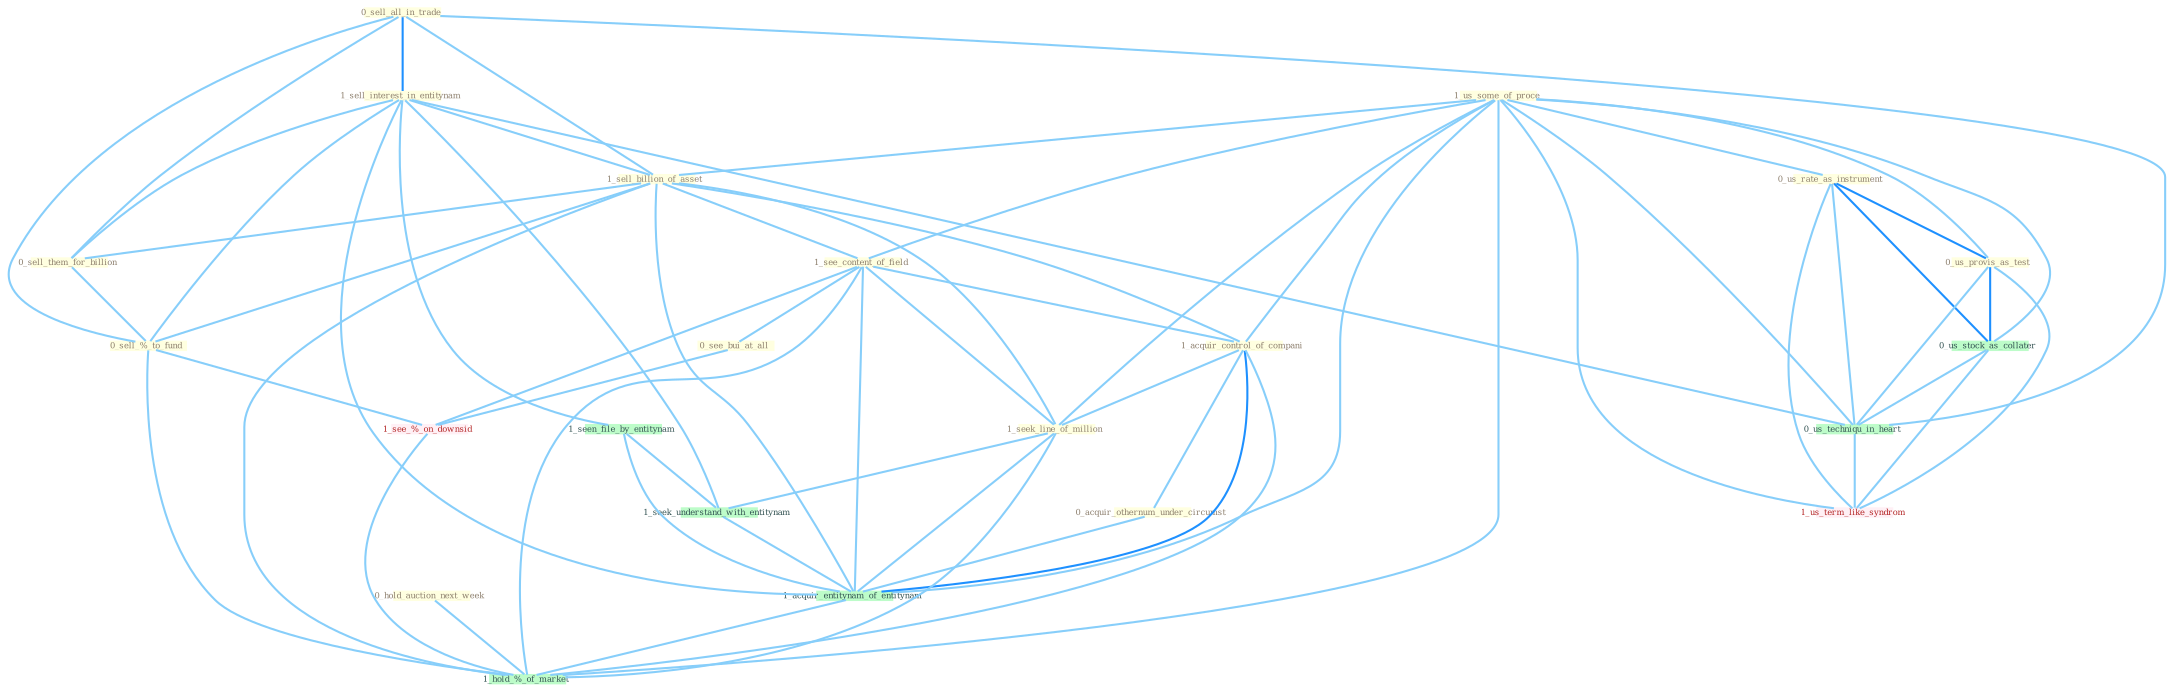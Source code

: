 Graph G{ 
    node
    [shape=polygon,style=filled,width=.5,height=.06,color="#BDFCC9",fixedsize=true,fontsize=4,
    fontcolor="#2f4f4f"];
    {node
    [color="#ffffe0", fontcolor="#8b7d6b"] "1_us_some_of_proce " "0_sell_all_in_trade " "1_sell_interest_in_entitynam " "0_us_rate_as_instrument " "1_sell_billion_of_asset " "1_see_content_of_field " "0_us_provis_as_test " "0_sell_them_for_billion " "0_see_bui_at_all " "0_hold_auction_next_week " "0_sell_%_to_fund " "1_acquir_control_of_compani " "0_acquir_othernum_under_circumst " "1_seek_line_of_million "}
{node [color="#fff0f5", fontcolor="#b22222"] "1_see_%_on_downsid " "1_us_term_like_syndrom "}
edge [color="#B0E2FF"];

	"1_us_some_of_proce " -- "0_us_rate_as_instrument " [w="1", color="#87cefa" ];
	"1_us_some_of_proce " -- "1_sell_billion_of_asset " [w="1", color="#87cefa" ];
	"1_us_some_of_proce " -- "1_see_content_of_field " [w="1", color="#87cefa" ];
	"1_us_some_of_proce " -- "0_us_provis_as_test " [w="1", color="#87cefa" ];
	"1_us_some_of_proce " -- "1_acquir_control_of_compani " [w="1", color="#87cefa" ];
	"1_us_some_of_proce " -- "1_seek_line_of_million " [w="1", color="#87cefa" ];
	"1_us_some_of_proce " -- "0_us_stock_as_collater " [w="1", color="#87cefa" ];
	"1_us_some_of_proce " -- "1_acquir_entitynam_of_entitynam " [w="1", color="#87cefa" ];
	"1_us_some_of_proce " -- "0_us_techniqu_in_heart " [w="1", color="#87cefa" ];
	"1_us_some_of_proce " -- "1_us_term_like_syndrom " [w="1", color="#87cefa" ];
	"1_us_some_of_proce " -- "1_hold_%_of_market " [w="1", color="#87cefa" ];
	"0_sell_all_in_trade " -- "1_sell_interest_in_entitynam " [w="2", color="#1e90ff" , len=0.8];
	"0_sell_all_in_trade " -- "1_sell_billion_of_asset " [w="1", color="#87cefa" ];
	"0_sell_all_in_trade " -- "0_sell_them_for_billion " [w="1", color="#87cefa" ];
	"0_sell_all_in_trade " -- "0_sell_%_to_fund " [w="1", color="#87cefa" ];
	"0_sell_all_in_trade " -- "0_us_techniqu_in_heart " [w="1", color="#87cefa" ];
	"1_sell_interest_in_entitynam " -- "1_sell_billion_of_asset " [w="1", color="#87cefa" ];
	"1_sell_interest_in_entitynam " -- "0_sell_them_for_billion " [w="1", color="#87cefa" ];
	"1_sell_interest_in_entitynam " -- "0_sell_%_to_fund " [w="1", color="#87cefa" ];
	"1_sell_interest_in_entitynam " -- "1_seen_file_by_entitynam " [w="1", color="#87cefa" ];
	"1_sell_interest_in_entitynam " -- "1_seek_understand_with_entitynam " [w="1", color="#87cefa" ];
	"1_sell_interest_in_entitynam " -- "1_acquir_entitynam_of_entitynam " [w="1", color="#87cefa" ];
	"1_sell_interest_in_entitynam " -- "0_us_techniqu_in_heart " [w="1", color="#87cefa" ];
	"0_us_rate_as_instrument " -- "0_us_provis_as_test " [w="2", color="#1e90ff" , len=0.8];
	"0_us_rate_as_instrument " -- "0_us_stock_as_collater " [w="2", color="#1e90ff" , len=0.8];
	"0_us_rate_as_instrument " -- "0_us_techniqu_in_heart " [w="1", color="#87cefa" ];
	"0_us_rate_as_instrument " -- "1_us_term_like_syndrom " [w="1", color="#87cefa" ];
	"1_sell_billion_of_asset " -- "1_see_content_of_field " [w="1", color="#87cefa" ];
	"1_sell_billion_of_asset " -- "0_sell_them_for_billion " [w="1", color="#87cefa" ];
	"1_sell_billion_of_asset " -- "0_sell_%_to_fund " [w="1", color="#87cefa" ];
	"1_sell_billion_of_asset " -- "1_acquir_control_of_compani " [w="1", color="#87cefa" ];
	"1_sell_billion_of_asset " -- "1_seek_line_of_million " [w="1", color="#87cefa" ];
	"1_sell_billion_of_asset " -- "1_acquir_entitynam_of_entitynam " [w="1", color="#87cefa" ];
	"1_sell_billion_of_asset " -- "1_hold_%_of_market " [w="1", color="#87cefa" ];
	"1_see_content_of_field " -- "0_see_bui_at_all " [w="1", color="#87cefa" ];
	"1_see_content_of_field " -- "1_acquir_control_of_compani " [w="1", color="#87cefa" ];
	"1_see_content_of_field " -- "1_seek_line_of_million " [w="1", color="#87cefa" ];
	"1_see_content_of_field " -- "1_acquir_entitynam_of_entitynam " [w="1", color="#87cefa" ];
	"1_see_content_of_field " -- "1_see_%_on_downsid " [w="1", color="#87cefa" ];
	"1_see_content_of_field " -- "1_hold_%_of_market " [w="1", color="#87cefa" ];
	"0_us_provis_as_test " -- "0_us_stock_as_collater " [w="2", color="#1e90ff" , len=0.8];
	"0_us_provis_as_test " -- "0_us_techniqu_in_heart " [w="1", color="#87cefa" ];
	"0_us_provis_as_test " -- "1_us_term_like_syndrom " [w="1", color="#87cefa" ];
	"0_sell_them_for_billion " -- "0_sell_%_to_fund " [w="1", color="#87cefa" ];
	"0_see_bui_at_all " -- "1_see_%_on_downsid " [w="1", color="#87cefa" ];
	"0_hold_auction_next_week " -- "1_hold_%_of_market " [w="1", color="#87cefa" ];
	"0_sell_%_to_fund " -- "1_see_%_on_downsid " [w="1", color="#87cefa" ];
	"0_sell_%_to_fund " -- "1_hold_%_of_market " [w="1", color="#87cefa" ];
	"1_acquir_control_of_compani " -- "0_acquir_othernum_under_circumst " [w="1", color="#87cefa" ];
	"1_acquir_control_of_compani " -- "1_seek_line_of_million " [w="1", color="#87cefa" ];
	"1_acquir_control_of_compani " -- "1_acquir_entitynam_of_entitynam " [w="2", color="#1e90ff" , len=0.8];
	"1_acquir_control_of_compani " -- "1_hold_%_of_market " [w="1", color="#87cefa" ];
	"0_acquir_othernum_under_circumst " -- "1_acquir_entitynam_of_entitynam " [w="1", color="#87cefa" ];
	"1_seek_line_of_million " -- "1_seek_understand_with_entitynam " [w="1", color="#87cefa" ];
	"1_seek_line_of_million " -- "1_acquir_entitynam_of_entitynam " [w="1", color="#87cefa" ];
	"1_seek_line_of_million " -- "1_hold_%_of_market " [w="1", color="#87cefa" ];
	"1_seen_file_by_entitynam " -- "1_seek_understand_with_entitynam " [w="1", color="#87cefa" ];
	"1_seen_file_by_entitynam " -- "1_acquir_entitynam_of_entitynam " [w="1", color="#87cefa" ];
	"0_us_stock_as_collater " -- "0_us_techniqu_in_heart " [w="1", color="#87cefa" ];
	"0_us_stock_as_collater " -- "1_us_term_like_syndrom " [w="1", color="#87cefa" ];
	"1_seek_understand_with_entitynam " -- "1_acquir_entitynam_of_entitynam " [w="1", color="#87cefa" ];
	"1_acquir_entitynam_of_entitynam " -- "1_hold_%_of_market " [w="1", color="#87cefa" ];
	"0_us_techniqu_in_heart " -- "1_us_term_like_syndrom " [w="1", color="#87cefa" ];
	"1_see_%_on_downsid " -- "1_hold_%_of_market " [w="1", color="#87cefa" ];
}